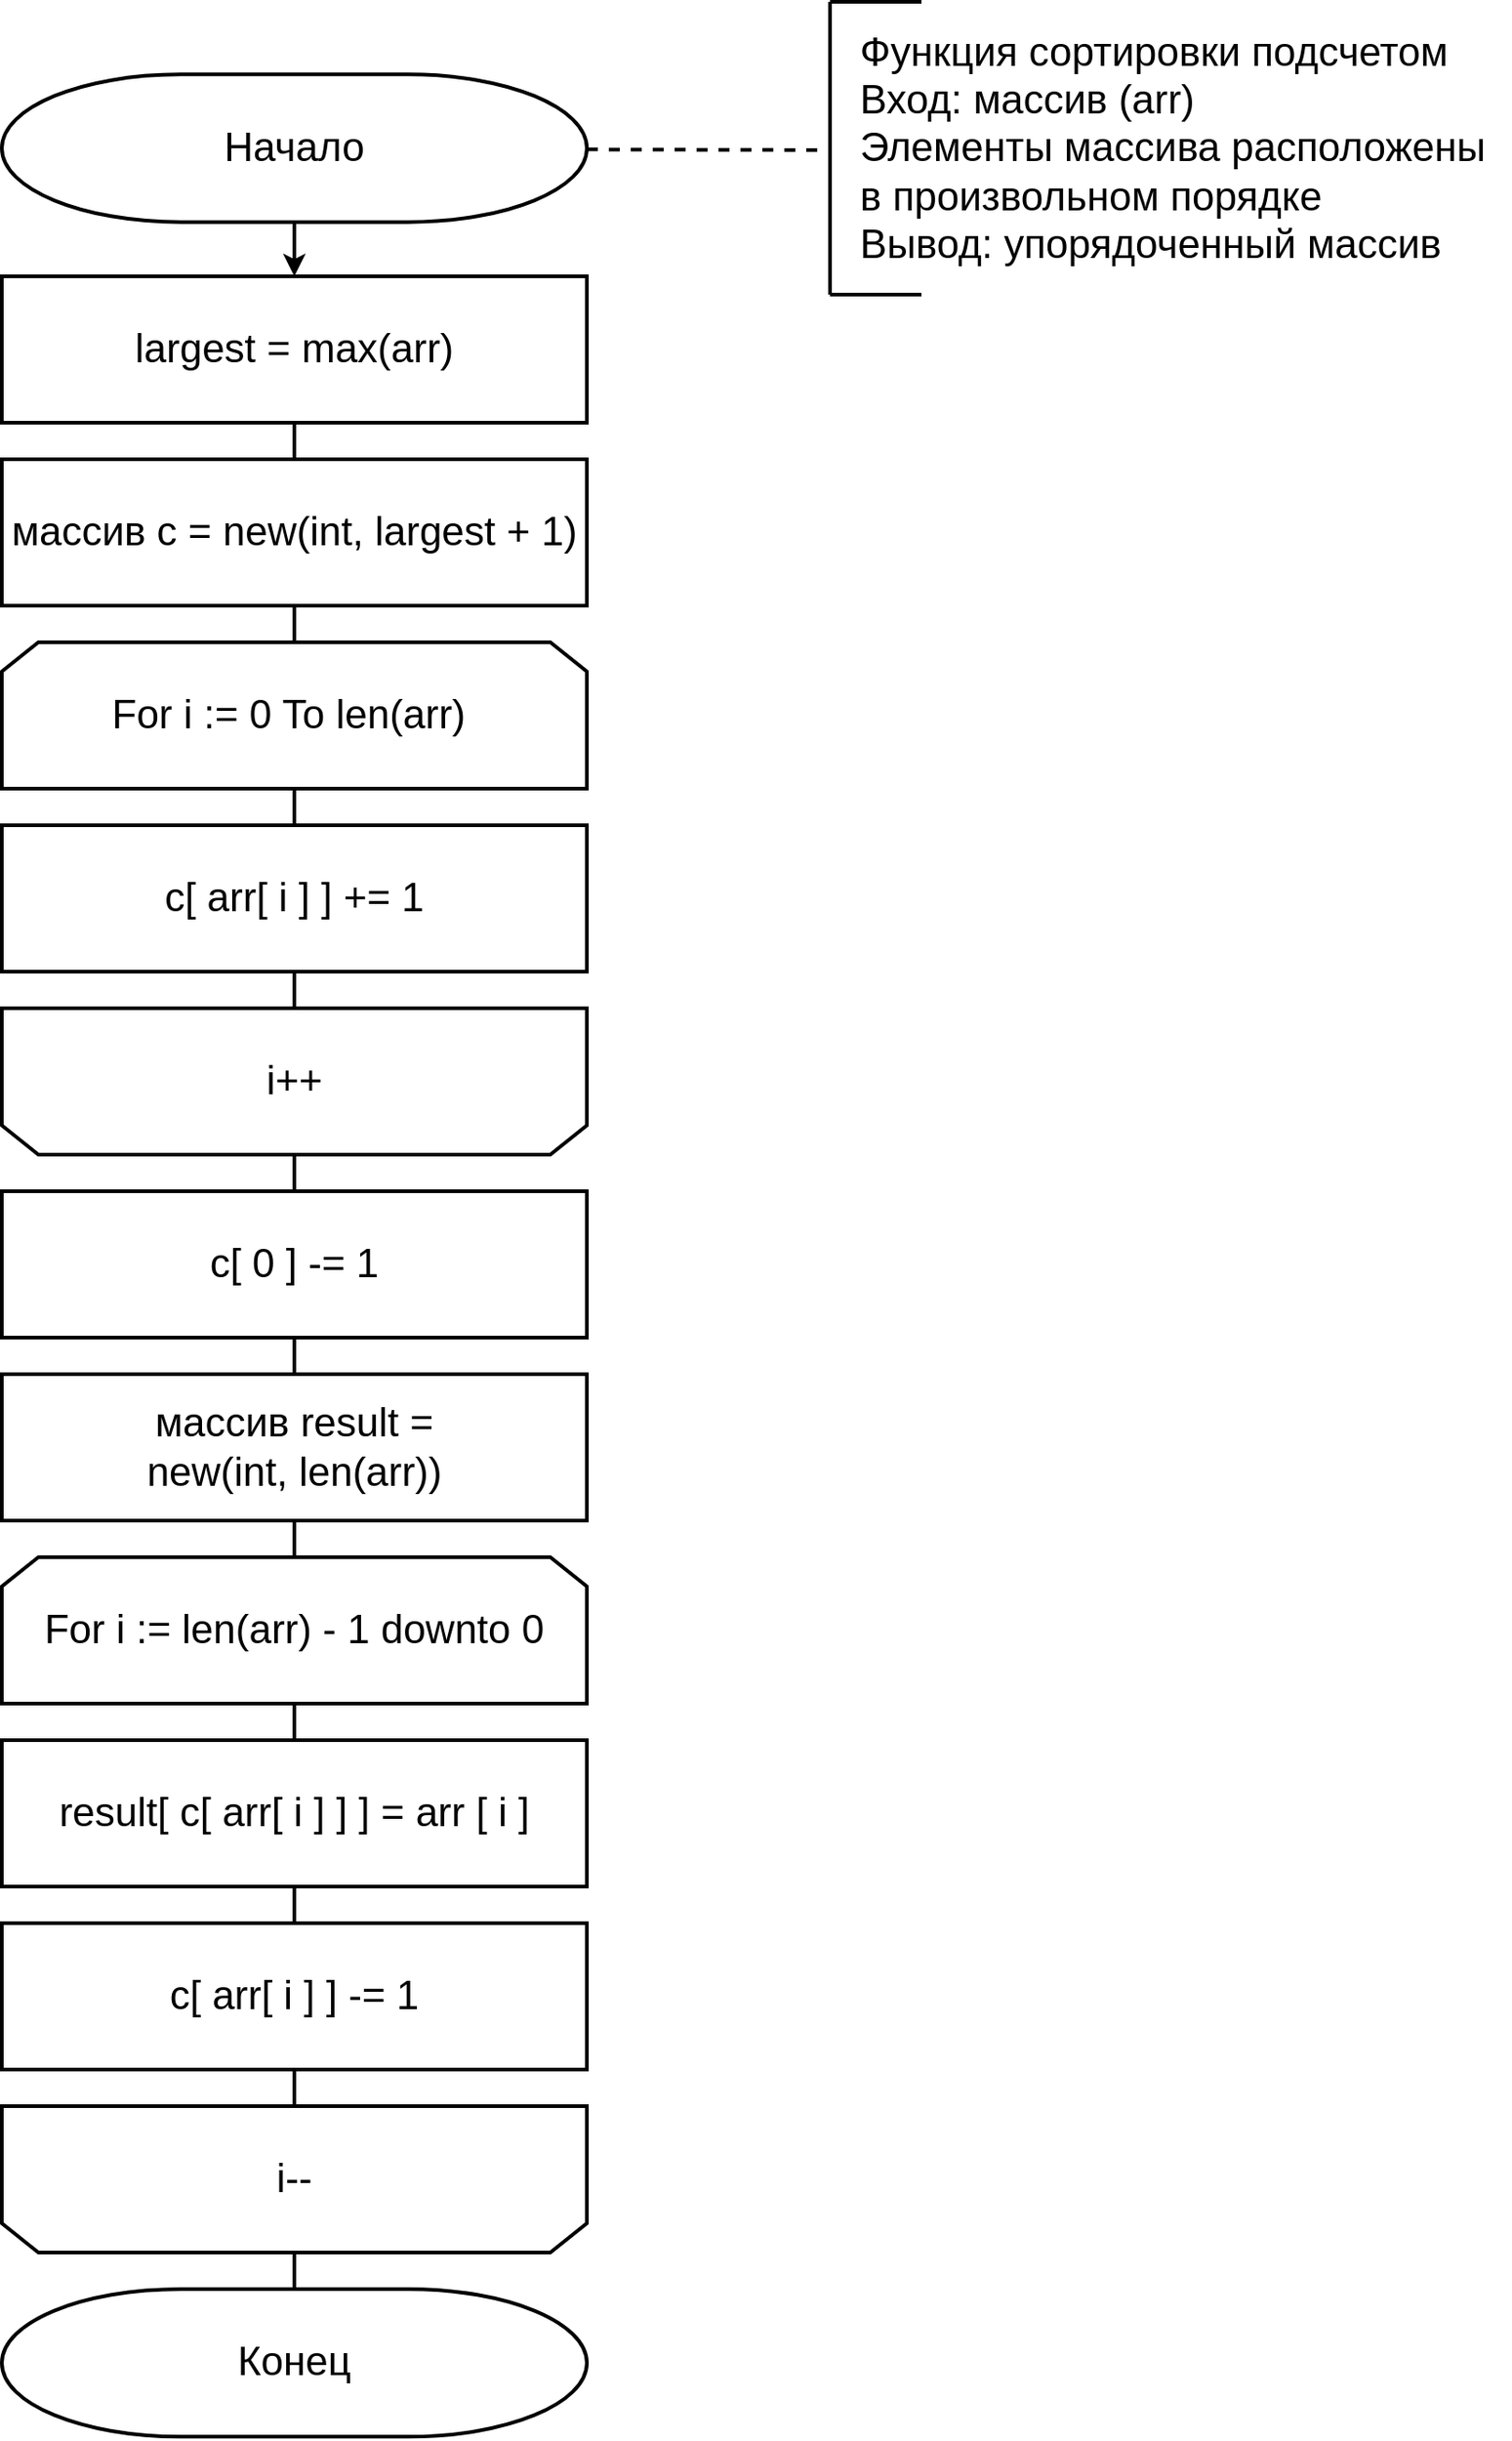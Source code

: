 <mxfile version="20.3.0" type="device"><diagram id="pPr5uJqjbmVl_KJ7ffAa" name="Page-1"><mxGraphModel dx="1422" dy="868" grid="1" gridSize="10" guides="1" tooltips="1" connect="1" arrows="1" fold="1" page="1" pageScale="1" pageWidth="850" pageHeight="1100" math="0" shadow="0"><root><mxCell id="0"/><mxCell id="1" parent="0"/><mxCell id="KeAVLM0UMKs40xldhx4y-1" value="" style="edgeStyle=orthogonalEdgeStyle;rounded=0;orthogonalLoop=1;jettySize=auto;html=1;strokeWidth=2;" edge="1" parent="1" source="KeAVLM0UMKs40xldhx4y-2"><mxGeometry relative="1" as="geometry"><mxPoint x="370" y="190" as="targetPoint"/></mxGeometry></mxCell><mxCell id="KeAVLM0UMKs40xldhx4y-2" value="Начало" style="strokeWidth=2;html=1;shape=mxgraph.flowchart.terminator;whiteSpace=wrap;fontSize=22;" vertex="1" parent="1"><mxGeometry x="210" y="79.66" width="320" height="80.67" as="geometry"/></mxCell><mxCell id="KeAVLM0UMKs40xldhx4y-3" style="edgeStyle=none;html=1;exitX=1;exitY=0.5;exitDx=0;exitDy=0;dashed=1;endArrow=none;endFill=0;strokeWidth=2;" edge="1" parent="1"><mxGeometry relative="1" as="geometry"><mxPoint x="530" y="120.67" as="sourcePoint"/><mxPoint x="660" y="121" as="targetPoint"/></mxGeometry></mxCell><mxCell id="KeAVLM0UMKs40xldhx4y-4" value="&lt;div style=&quot;text-align: left; font-family: helvetica; font-size: 22px;&quot;&gt;Функция сортировки подсчетом&lt;/div&gt;&lt;div style=&quot;text-align: left; font-family: helvetica; font-size: 22px;&quot;&gt;Вход: массив (arr)&lt;/div&gt;&lt;div style=&quot;text-align: left; font-family: helvetica; font-size: 22px;&quot;&gt;Элементы массива расположены&lt;/div&gt;&lt;div style=&quot;text-align: left; font-family: helvetica; font-size: 22px;&quot;&gt;в произвольном порядке&lt;/div&gt;&lt;div style=&quot;text-align: left; font-family: helvetica; font-size: 22px;&quot;&gt;Вывод: упорядоченный массив&lt;/div&gt;" style="text;html=1;align=center;verticalAlign=middle;resizable=0;points=[];autosize=1;strokeColor=none;fillColor=none;fontSize=22;" vertex="1" parent="1"><mxGeometry x="665" y="45" width="370" height="150" as="geometry"/></mxCell><mxCell id="KeAVLM0UMKs40xldhx4y-5" value="" style="endArrow=none;html=1;strokeWidth=2;" edge="1" parent="1"><mxGeometry width="50" height="50" relative="1" as="geometry"><mxPoint x="663" y="200" as="sourcePoint"/><mxPoint x="663" y="40" as="targetPoint"/></mxGeometry></mxCell><mxCell id="KeAVLM0UMKs40xldhx4y-6" value="" style="endArrow=none;html=1;strokeWidth=2;" edge="1" parent="1"><mxGeometry width="50" height="50" relative="1" as="geometry"><mxPoint x="663" y="200" as="sourcePoint"/><mxPoint x="713" y="200" as="targetPoint"/></mxGeometry></mxCell><mxCell id="KeAVLM0UMKs40xldhx4y-7" value="" style="endArrow=none;html=1;strokeWidth=2;" edge="1" parent="1"><mxGeometry width="50" height="50" relative="1" as="geometry"><mxPoint x="663" y="40" as="sourcePoint"/><mxPoint x="713" y="40" as="targetPoint"/></mxGeometry></mxCell><mxCell id="KeAVLM0UMKs40xldhx4y-8" value="Конец" style="strokeWidth=2;html=1;shape=mxgraph.flowchart.terminator;whiteSpace=wrap;fontSize=22;" vertex="1" parent="1"><mxGeometry x="210" y="1290" width="320" height="80.67" as="geometry"/></mxCell><mxCell id="KeAVLM0UMKs40xldhx4y-12" value="массив c = new(int, largest + 1)" style="rounded=0;whiteSpace=wrap;html=1;strokeWidth=2;fontSize=22;" vertex="1" parent="1"><mxGeometry x="210" y="290" width="320" height="80" as="geometry"/></mxCell><mxCell id="KeAVLM0UMKs40xldhx4y-13" value="&lt;span style=&quot;font-size: 22px;&quot;&gt;&lt;font style=&quot;font-size: 22px&quot;&gt;For i := 0 To len(arr)&amp;nbsp;&lt;/font&gt;&lt;/span&gt;" style="shape=loopLimit;whiteSpace=wrap;html=1;fontSize=22;strokeWidth=2;" vertex="1" parent="1"><mxGeometry x="210" y="390" width="320" height="80" as="geometry"/></mxCell><mxCell id="KeAVLM0UMKs40xldhx4y-22" value="" style="endArrow=none;html=1;rounded=0;strokeWidth=2;fontSize=22;entryX=0.5;entryY=1;entryDx=0;entryDy=0;exitX=0.5;exitY=0;exitDx=0;exitDy=0;" edge="1" parent="1" target="KeAVLM0UMKs40xldhx4y-12"><mxGeometry width="50" height="50" relative="1" as="geometry"><mxPoint x="370" y="390" as="sourcePoint"/><mxPoint x="670" y="410" as="targetPoint"/></mxGeometry></mxCell><mxCell id="KeAVLM0UMKs40xldhx4y-33" value="largest = max(arr)" style="rounded=0;whiteSpace=wrap;html=1;strokeWidth=2;fontSize=22;" vertex="1" parent="1"><mxGeometry x="210" y="190" width="320" height="80" as="geometry"/></mxCell><mxCell id="KeAVLM0UMKs40xldhx4y-34" value="c[ arr[ i ] ] += 1" style="rounded=0;whiteSpace=wrap;html=1;strokeWidth=2;fontSize=22;" vertex="1" parent="1"><mxGeometry x="210" y="490" width="320" height="80" as="geometry"/></mxCell><mxCell id="KeAVLM0UMKs40xldhx4y-35" value="&lt;span style=&quot;font-size: 22px;&quot;&gt;i++&lt;/span&gt;" style="shape=loopLimit;whiteSpace=wrap;html=1;direction=west;strokeWidth=2;" vertex="1" parent="1"><mxGeometry x="210" y="590" width="320" height="80" as="geometry"/></mxCell><mxCell id="KeAVLM0UMKs40xldhx4y-36" value="c[ 0 ] -= 1" style="rounded=0;whiteSpace=wrap;html=1;strokeWidth=2;fontSize=22;" vertex="1" parent="1"><mxGeometry x="210" y="690" width="320" height="80" as="geometry"/></mxCell><mxCell id="KeAVLM0UMKs40xldhx4y-37" value="массив result = &lt;br&gt;new(int, len(arr))" style="rounded=0;whiteSpace=wrap;html=1;strokeWidth=2;fontSize=22;" vertex="1" parent="1"><mxGeometry x="210" y="790" width="320" height="80" as="geometry"/></mxCell><mxCell id="KeAVLM0UMKs40xldhx4y-38" value="&lt;span style=&quot;font-size: 22px;&quot;&gt;&lt;font style=&quot;font-size: 22px&quot;&gt;For i := len(arr) - 1 downto 0&lt;/font&gt;&lt;/span&gt;" style="shape=loopLimit;whiteSpace=wrap;html=1;fontSize=22;strokeWidth=2;" vertex="1" parent="1"><mxGeometry x="210" y="890" width="320" height="80" as="geometry"/></mxCell><mxCell id="KeAVLM0UMKs40xldhx4y-39" value="&lt;span style=&quot;font-size: 22px;&quot;&gt;i--&lt;/span&gt;" style="shape=loopLimit;whiteSpace=wrap;html=1;direction=west;strokeWidth=2;" vertex="1" parent="1"><mxGeometry x="210" y="1190" width="320" height="80" as="geometry"/></mxCell><mxCell id="KeAVLM0UMKs40xldhx4y-40" value="result[ c[ arr[ i ] ] ] = arr [ i ]" style="rounded=0;whiteSpace=wrap;html=1;strokeWidth=2;fontSize=22;" vertex="1" parent="1"><mxGeometry x="210" y="990" width="320" height="80" as="geometry"/></mxCell><mxCell id="KeAVLM0UMKs40xldhx4y-41" value="c[ arr[ i ] ] -= 1" style="rounded=0;whiteSpace=wrap;html=1;strokeWidth=2;fontSize=22;" vertex="1" parent="1"><mxGeometry x="210" y="1090" width="320" height="80" as="geometry"/></mxCell><mxCell id="KeAVLM0UMKs40xldhx4y-42" value="" style="endArrow=none;html=1;rounded=0;strokeWidth=2;fontSize=22;entryX=0.5;entryY=1;entryDx=0;entryDy=0;exitX=0.5;exitY=0;exitDx=0;exitDy=0;" edge="1" parent="1" source="KeAVLM0UMKs40xldhx4y-12" target="KeAVLM0UMKs40xldhx4y-33"><mxGeometry width="50" height="50" relative="1" as="geometry"><mxPoint x="380" y="400" as="sourcePoint"/><mxPoint x="380" y="380" as="targetPoint"/></mxGeometry></mxCell><mxCell id="KeAVLM0UMKs40xldhx4y-43" value="" style="endArrow=none;html=1;rounded=0;strokeWidth=2;fontSize=22;entryX=0.5;entryY=1;entryDx=0;entryDy=0;exitX=0.5;exitY=0;exitDx=0;exitDy=0;" edge="1" parent="1" source="KeAVLM0UMKs40xldhx4y-34" target="KeAVLM0UMKs40xldhx4y-13"><mxGeometry width="50" height="50" relative="1" as="geometry"><mxPoint x="390" y="410" as="sourcePoint"/><mxPoint x="390" y="390" as="targetPoint"/></mxGeometry></mxCell><mxCell id="KeAVLM0UMKs40xldhx4y-44" value="" style="endArrow=none;html=1;rounded=0;strokeWidth=2;fontSize=22;entryX=0.5;entryY=1;entryDx=0;entryDy=0;exitX=0.5;exitY=1;exitDx=0;exitDy=0;" edge="1" parent="1" source="KeAVLM0UMKs40xldhx4y-35" target="KeAVLM0UMKs40xldhx4y-34"><mxGeometry width="50" height="50" relative="1" as="geometry"><mxPoint x="400" y="420" as="sourcePoint"/><mxPoint x="400" y="400" as="targetPoint"/></mxGeometry></mxCell><mxCell id="KeAVLM0UMKs40xldhx4y-45" value="" style="endArrow=none;html=1;rounded=0;strokeWidth=2;fontSize=22;entryX=0.5;entryY=0;entryDx=0;entryDy=0;exitX=0.5;exitY=0;exitDx=0;exitDy=0;" edge="1" parent="1" source="KeAVLM0UMKs40xldhx4y-36" target="KeAVLM0UMKs40xldhx4y-35"><mxGeometry width="50" height="50" relative="1" as="geometry"><mxPoint x="410" y="430" as="sourcePoint"/><mxPoint x="410" y="410" as="targetPoint"/></mxGeometry></mxCell><mxCell id="KeAVLM0UMKs40xldhx4y-46" value="" style="endArrow=none;html=1;rounded=0;strokeWidth=2;fontSize=22;exitX=0.5;exitY=0;exitDx=0;exitDy=0;entryX=0.5;entryY=1;entryDx=0;entryDy=0;" edge="1" parent="1" source="KeAVLM0UMKs40xldhx4y-37" target="KeAVLM0UMKs40xldhx4y-36"><mxGeometry width="50" height="50" relative="1" as="geometry"><mxPoint x="420" y="440" as="sourcePoint"/><mxPoint x="420" y="420" as="targetPoint"/></mxGeometry></mxCell><mxCell id="KeAVLM0UMKs40xldhx4y-48" value="" style="endArrow=none;html=1;rounded=0;strokeWidth=2;fontSize=22;exitX=0.5;exitY=0;exitDx=0;exitDy=0;entryX=0.5;entryY=1;entryDx=0;entryDy=0;" edge="1" parent="1" source="KeAVLM0UMKs40xldhx4y-38" target="KeAVLM0UMKs40xldhx4y-37"><mxGeometry width="50" height="50" relative="1" as="geometry"><mxPoint x="380" y="800" as="sourcePoint"/><mxPoint x="380" y="780" as="targetPoint"/></mxGeometry></mxCell><mxCell id="KeAVLM0UMKs40xldhx4y-49" value="" style="endArrow=none;html=1;rounded=0;strokeWidth=2;fontSize=22;exitX=0.5;exitY=0;exitDx=0;exitDy=0;entryX=0.5;entryY=1;entryDx=0;entryDy=0;" edge="1" parent="1" source="KeAVLM0UMKs40xldhx4y-40" target="KeAVLM0UMKs40xldhx4y-38"><mxGeometry width="50" height="50" relative="1" as="geometry"><mxPoint x="390" y="810" as="sourcePoint"/><mxPoint x="390" y="790" as="targetPoint"/></mxGeometry></mxCell><mxCell id="KeAVLM0UMKs40xldhx4y-50" value="" style="endArrow=none;html=1;rounded=0;strokeWidth=2;fontSize=22;exitX=0.5;exitY=0;exitDx=0;exitDy=0;entryX=0.5;entryY=1;entryDx=0;entryDy=0;" edge="1" parent="1" source="KeAVLM0UMKs40xldhx4y-41" target="KeAVLM0UMKs40xldhx4y-40"><mxGeometry width="50" height="50" relative="1" as="geometry"><mxPoint x="400" y="820" as="sourcePoint"/><mxPoint x="400" y="800" as="targetPoint"/></mxGeometry></mxCell><mxCell id="KeAVLM0UMKs40xldhx4y-51" value="" style="endArrow=none;html=1;rounded=0;strokeWidth=2;fontSize=22;entryX=0.5;entryY=1;entryDx=0;entryDy=0;" edge="1" parent="1" source="KeAVLM0UMKs40xldhx4y-39" target="KeAVLM0UMKs40xldhx4y-41"><mxGeometry width="50" height="50" relative="1" as="geometry"><mxPoint x="410" y="830" as="sourcePoint"/><mxPoint x="410" y="810" as="targetPoint"/></mxGeometry></mxCell><mxCell id="KeAVLM0UMKs40xldhx4y-52" value="" style="endArrow=none;html=1;rounded=0;strokeWidth=2;fontSize=22;exitX=0.5;exitY=0;exitDx=0;exitDy=0;entryX=0.5;entryY=0;entryDx=0;entryDy=0;entryPerimeter=0;" edge="1" parent="1" source="KeAVLM0UMKs40xldhx4y-39" target="KeAVLM0UMKs40xldhx4y-8"><mxGeometry width="50" height="50" relative="1" as="geometry"><mxPoint x="420" y="840" as="sourcePoint"/><mxPoint x="610" y="1160" as="targetPoint"/></mxGeometry></mxCell></root></mxGraphModel></diagram></mxfile>